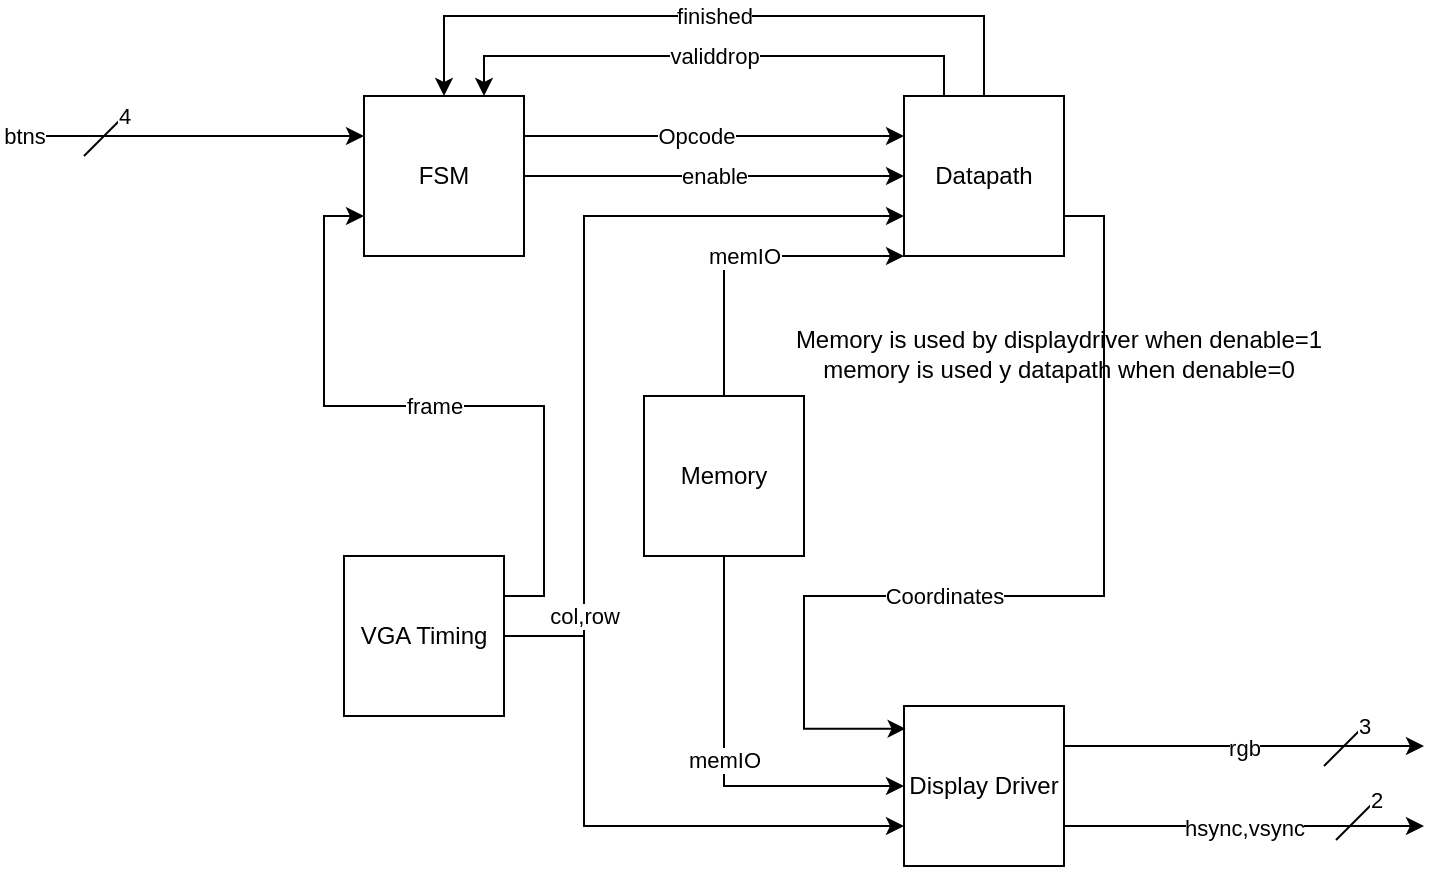 <mxfile version="12.9.13" type="device"><diagram id="F6bzumzDPYR1u5XYdhAM" name="Page-1"><mxGraphModel dx="1038" dy="647" grid="1" gridSize="10" guides="1" tooltips="1" connect="1" arrows="1" fold="1" page="1" pageScale="1" pageWidth="827" pageHeight="1169" math="0" shadow="0"><root><mxCell id="0"/><mxCell id="1" parent="0"/><mxCell id="IDTJRmI-J594DrmY_8vC-10" value="btns" style="edgeStyle=orthogonalEdgeStyle;rounded=0;orthogonalLoop=1;jettySize=auto;html=1;startArrow=classic;startFill=1;endArrow=none;endFill=0;exitX=0;exitY=0.25;exitDx=0;exitDy=0;" edge="1" parent="1" source="IDTJRmI-J594DrmY_8vC-4"><mxGeometry x="1" y="10" relative="1" as="geometry"><mxPoint x="60" y="220" as="targetPoint"/><mxPoint x="140" y="240" as="sourcePoint"/><mxPoint x="-10" y="-10" as="offset"/></mxGeometry></mxCell><mxCell id="IDTJRmI-J594DrmY_8vC-17" value="4" style="endArrow=none;html=1;" edge="1" parent="1"><mxGeometry x="1" width="50" height="50" relative="1" as="geometry"><mxPoint x="80" y="230" as="sourcePoint"/><mxPoint x="100" y="210" as="targetPoint"/><Array as="points"><mxPoint x="100" y="210"/></Array><mxPoint as="offset"/></mxGeometry></mxCell><mxCell id="IDTJRmI-J594DrmY_8vC-19" value="3" style="endArrow=none;html=1;" edge="1" parent="1"><mxGeometry x="1" width="50" height="50" relative="1" as="geometry"><mxPoint x="700" y="535" as="sourcePoint"/><mxPoint x="720" y="515" as="targetPoint"/><Array as="points"><mxPoint x="720" y="515"/></Array><mxPoint as="offset"/></mxGeometry></mxCell><mxCell id="IDTJRmI-J594DrmY_8vC-20" value="2" style="endArrow=none;html=1;" edge="1" parent="1"><mxGeometry x="1" width="50" height="50" relative="1" as="geometry"><mxPoint x="706" y="572" as="sourcePoint"/><mxPoint x="726" y="552" as="targetPoint"/><Array as="points"><mxPoint x="726" y="552"/></Array><mxPoint as="offset"/></mxGeometry></mxCell><mxCell id="IDTJRmI-J594DrmY_8vC-28" value="Opcode" style="edgeStyle=orthogonalEdgeStyle;rounded=0;orthogonalLoop=1;jettySize=auto;html=1;exitX=1;exitY=0.25;exitDx=0;exitDy=0;entryX=0;entryY=0.25;entryDx=0;entryDy=0;startArrow=none;startFill=0;endArrow=classic;endFill=1;" edge="1" parent="1" source="IDTJRmI-J594DrmY_8vC-4" target="IDTJRmI-J594DrmY_8vC-5"><mxGeometry x="-0.091" relative="1" as="geometry"><mxPoint as="offset"/></mxGeometry></mxCell><mxCell id="IDTJRmI-J594DrmY_8vC-29" value="enable" style="edgeStyle=orthogonalEdgeStyle;rounded=0;orthogonalLoop=1;jettySize=auto;html=1;exitX=1;exitY=0.5;exitDx=0;exitDy=0;entryX=0;entryY=0.5;entryDx=0;entryDy=0;startArrow=none;startFill=0;endArrow=classic;endFill=1;" edge="1" parent="1" source="IDTJRmI-J594DrmY_8vC-4" target="IDTJRmI-J594DrmY_8vC-5"><mxGeometry relative="1" as="geometry"/></mxCell><mxCell id="IDTJRmI-J594DrmY_8vC-4" value="FSM" style="whiteSpace=wrap;html=1;aspect=fixed;" vertex="1" parent="1"><mxGeometry x="220" y="199.996" width="80" height="80" as="geometry"/></mxCell><mxCell id="IDTJRmI-J594DrmY_8vC-35" value="memIO" style="edgeStyle=orthogonalEdgeStyle;rounded=0;orthogonalLoop=1;jettySize=auto;html=1;exitX=0.5;exitY=0;exitDx=0;exitDy=0;entryX=0;entryY=1;entryDx=0;entryDy=0;startArrow=none;startFill=0;endArrow=classic;endFill=1;" edge="1" parent="1" source="IDTJRmI-J594DrmY_8vC-25" target="IDTJRmI-J594DrmY_8vC-5"><mxGeometry relative="1" as="geometry"><Array as="points"><mxPoint x="400" y="280"/></Array></mxGeometry></mxCell><mxCell id="IDTJRmI-J594DrmY_8vC-36" value="memIO" style="edgeStyle=orthogonalEdgeStyle;rounded=0;orthogonalLoop=1;jettySize=auto;html=1;exitX=0.5;exitY=1;exitDx=0;exitDy=0;entryX=0;entryY=0.5;entryDx=0;entryDy=0;startArrow=none;startFill=0;endArrow=classic;endFill=1;" edge="1" parent="1" source="IDTJRmI-J594DrmY_8vC-25" target="IDTJRmI-J594DrmY_8vC-6"><mxGeometry relative="1" as="geometry"/></mxCell><mxCell id="IDTJRmI-J594DrmY_8vC-25" value="Memory" style="whiteSpace=wrap;html=1;aspect=fixed;fillColor=#ffffff;" vertex="1" parent="1"><mxGeometry x="360" y="349.994" width="80" height="80" as="geometry"/></mxCell><mxCell id="IDTJRmI-J594DrmY_8vC-30" value="frame" style="edgeStyle=orthogonalEdgeStyle;rounded=0;orthogonalLoop=1;jettySize=auto;html=1;exitX=1;exitY=0.25;exitDx=0;exitDy=0;entryX=0;entryY=0.75;entryDx=0;entryDy=0;startArrow=none;startFill=0;endArrow=classic;endFill=1;" edge="1" parent="1" source="IDTJRmI-J594DrmY_8vC-3" target="IDTJRmI-J594DrmY_8vC-4"><mxGeometry relative="1" as="geometry"/></mxCell><mxCell id="IDTJRmI-J594DrmY_8vC-38" style="edgeStyle=orthogonalEdgeStyle;rounded=0;orthogonalLoop=1;jettySize=auto;html=1;exitX=1;exitY=0.5;exitDx=0;exitDy=0;entryX=0;entryY=0.75;entryDx=0;entryDy=0;startArrow=none;startFill=0;endArrow=classic;endFill=1;" edge="1" parent="1" source="IDTJRmI-J594DrmY_8vC-3" target="IDTJRmI-J594DrmY_8vC-6"><mxGeometry relative="1" as="geometry"><Array as="points"><mxPoint x="330" y="470"/><mxPoint x="330" y="565"/></Array></mxGeometry></mxCell><mxCell id="IDTJRmI-J594DrmY_8vC-3" value="VGA Timing" style="whiteSpace=wrap;html=1;aspect=fixed;" vertex="1" parent="1"><mxGeometry x="210" y="429.995" width="80" height="80" as="geometry"/></mxCell><mxCell id="IDTJRmI-J594DrmY_8vC-33" value="rgb" style="edgeStyle=orthogonalEdgeStyle;rounded=0;orthogonalLoop=1;jettySize=auto;html=1;exitX=1;exitY=0.25;exitDx=0;exitDy=0;startArrow=none;startFill=0;endArrow=classic;endFill=1;" edge="1" parent="1" source="IDTJRmI-J594DrmY_8vC-6"><mxGeometry relative="1" as="geometry"><mxPoint x="750" y="525" as="targetPoint"/></mxGeometry></mxCell><mxCell id="IDTJRmI-J594DrmY_8vC-34" value="hsync,vsync" style="edgeStyle=orthogonalEdgeStyle;rounded=0;orthogonalLoop=1;jettySize=auto;html=1;exitX=1;exitY=0.75;exitDx=0;exitDy=0;startArrow=none;startFill=0;endArrow=classic;endFill=1;" edge="1" parent="1" source="IDTJRmI-J594DrmY_8vC-6"><mxGeometry relative="1" as="geometry"><mxPoint x="750" y="565" as="targetPoint"/></mxGeometry></mxCell><mxCell id="IDTJRmI-J594DrmY_8vC-6" value="Display Driver" style="whiteSpace=wrap;html=1;aspect=fixed;" vertex="1" parent="1"><mxGeometry x="490" y="505.005" width="80" height="80" as="geometry"/></mxCell><mxCell id="IDTJRmI-J594DrmY_8vC-31" value="validdrop" style="edgeStyle=orthogonalEdgeStyle;rounded=0;orthogonalLoop=1;jettySize=auto;html=1;exitX=0.25;exitY=0;exitDx=0;exitDy=0;entryX=0.75;entryY=0;entryDx=0;entryDy=0;startArrow=none;startFill=0;endArrow=classic;endFill=1;" edge="1" parent="1" source="IDTJRmI-J594DrmY_8vC-5" target="IDTJRmI-J594DrmY_8vC-4"><mxGeometry relative="1" as="geometry"/></mxCell><mxCell id="IDTJRmI-J594DrmY_8vC-32" value="finished" style="edgeStyle=orthogonalEdgeStyle;rounded=0;orthogonalLoop=1;jettySize=auto;html=1;exitX=0.5;exitY=0;exitDx=0;exitDy=0;entryX=0.5;entryY=0;entryDx=0;entryDy=0;startArrow=none;startFill=0;endArrow=classic;endFill=1;" edge="1" parent="1" source="IDTJRmI-J594DrmY_8vC-5" target="IDTJRmI-J594DrmY_8vC-4"><mxGeometry relative="1" as="geometry"><Array as="points"><mxPoint x="530" y="160"/><mxPoint x="260" y="160"/></Array></mxGeometry></mxCell><mxCell id="IDTJRmI-J594DrmY_8vC-37" value="Coordinates" style="edgeStyle=orthogonalEdgeStyle;rounded=0;orthogonalLoop=1;jettySize=auto;html=1;exitX=1;exitY=0.75;exitDx=0;exitDy=0;entryX=0.01;entryY=0.142;entryDx=0;entryDy=0;entryPerimeter=0;startArrow=none;startFill=0;endArrow=classic;endFill=1;" edge="1" parent="1" source="IDTJRmI-J594DrmY_8vC-5" target="IDTJRmI-J594DrmY_8vC-6"><mxGeometry x="0.215" relative="1" as="geometry"><Array as="points"><mxPoint x="590" y="260"/><mxPoint x="590" y="450"/><mxPoint x="440" y="450"/><mxPoint x="440" y="516"/></Array><mxPoint as="offset"/></mxGeometry></mxCell><mxCell id="IDTJRmI-J594DrmY_8vC-5" value="Datapath" style="whiteSpace=wrap;html=1;aspect=fixed;" vertex="1" parent="1"><mxGeometry x="490" y="199.995" width="80" height="80" as="geometry"/></mxCell><mxCell id="IDTJRmI-J594DrmY_8vC-22" value="col,row" style="edgeStyle=orthogonalEdgeStyle;rounded=0;orthogonalLoop=1;jettySize=auto;html=1;exitX=1;exitY=0.5;exitDx=0;exitDy=0;entryX=0;entryY=0.75;entryDx=0;entryDy=0;startArrow=none;startFill=0;endArrow=classic;endFill=1;" edge="1" parent="1" source="IDTJRmI-J594DrmY_8vC-3" target="IDTJRmI-J594DrmY_8vC-5"><mxGeometry x="-0.756" relative="1" as="geometry"><Array as="points"><mxPoint x="330" y="470"/><mxPoint x="330" y="260"/></Array><mxPoint as="offset"/></mxGeometry></mxCell><mxCell id="IDTJRmI-J594DrmY_8vC-39" value="Memory is used by displaydriver when denable=1&lt;br&gt;memory is used y datapath when denable=0" style="text;html=1;align=center;verticalAlign=middle;resizable=0;points=[];autosize=1;" vertex="1" parent="1"><mxGeometry x="427" y="314" width="280" height="30" as="geometry"/></mxCell></root></mxGraphModel></diagram></mxfile>